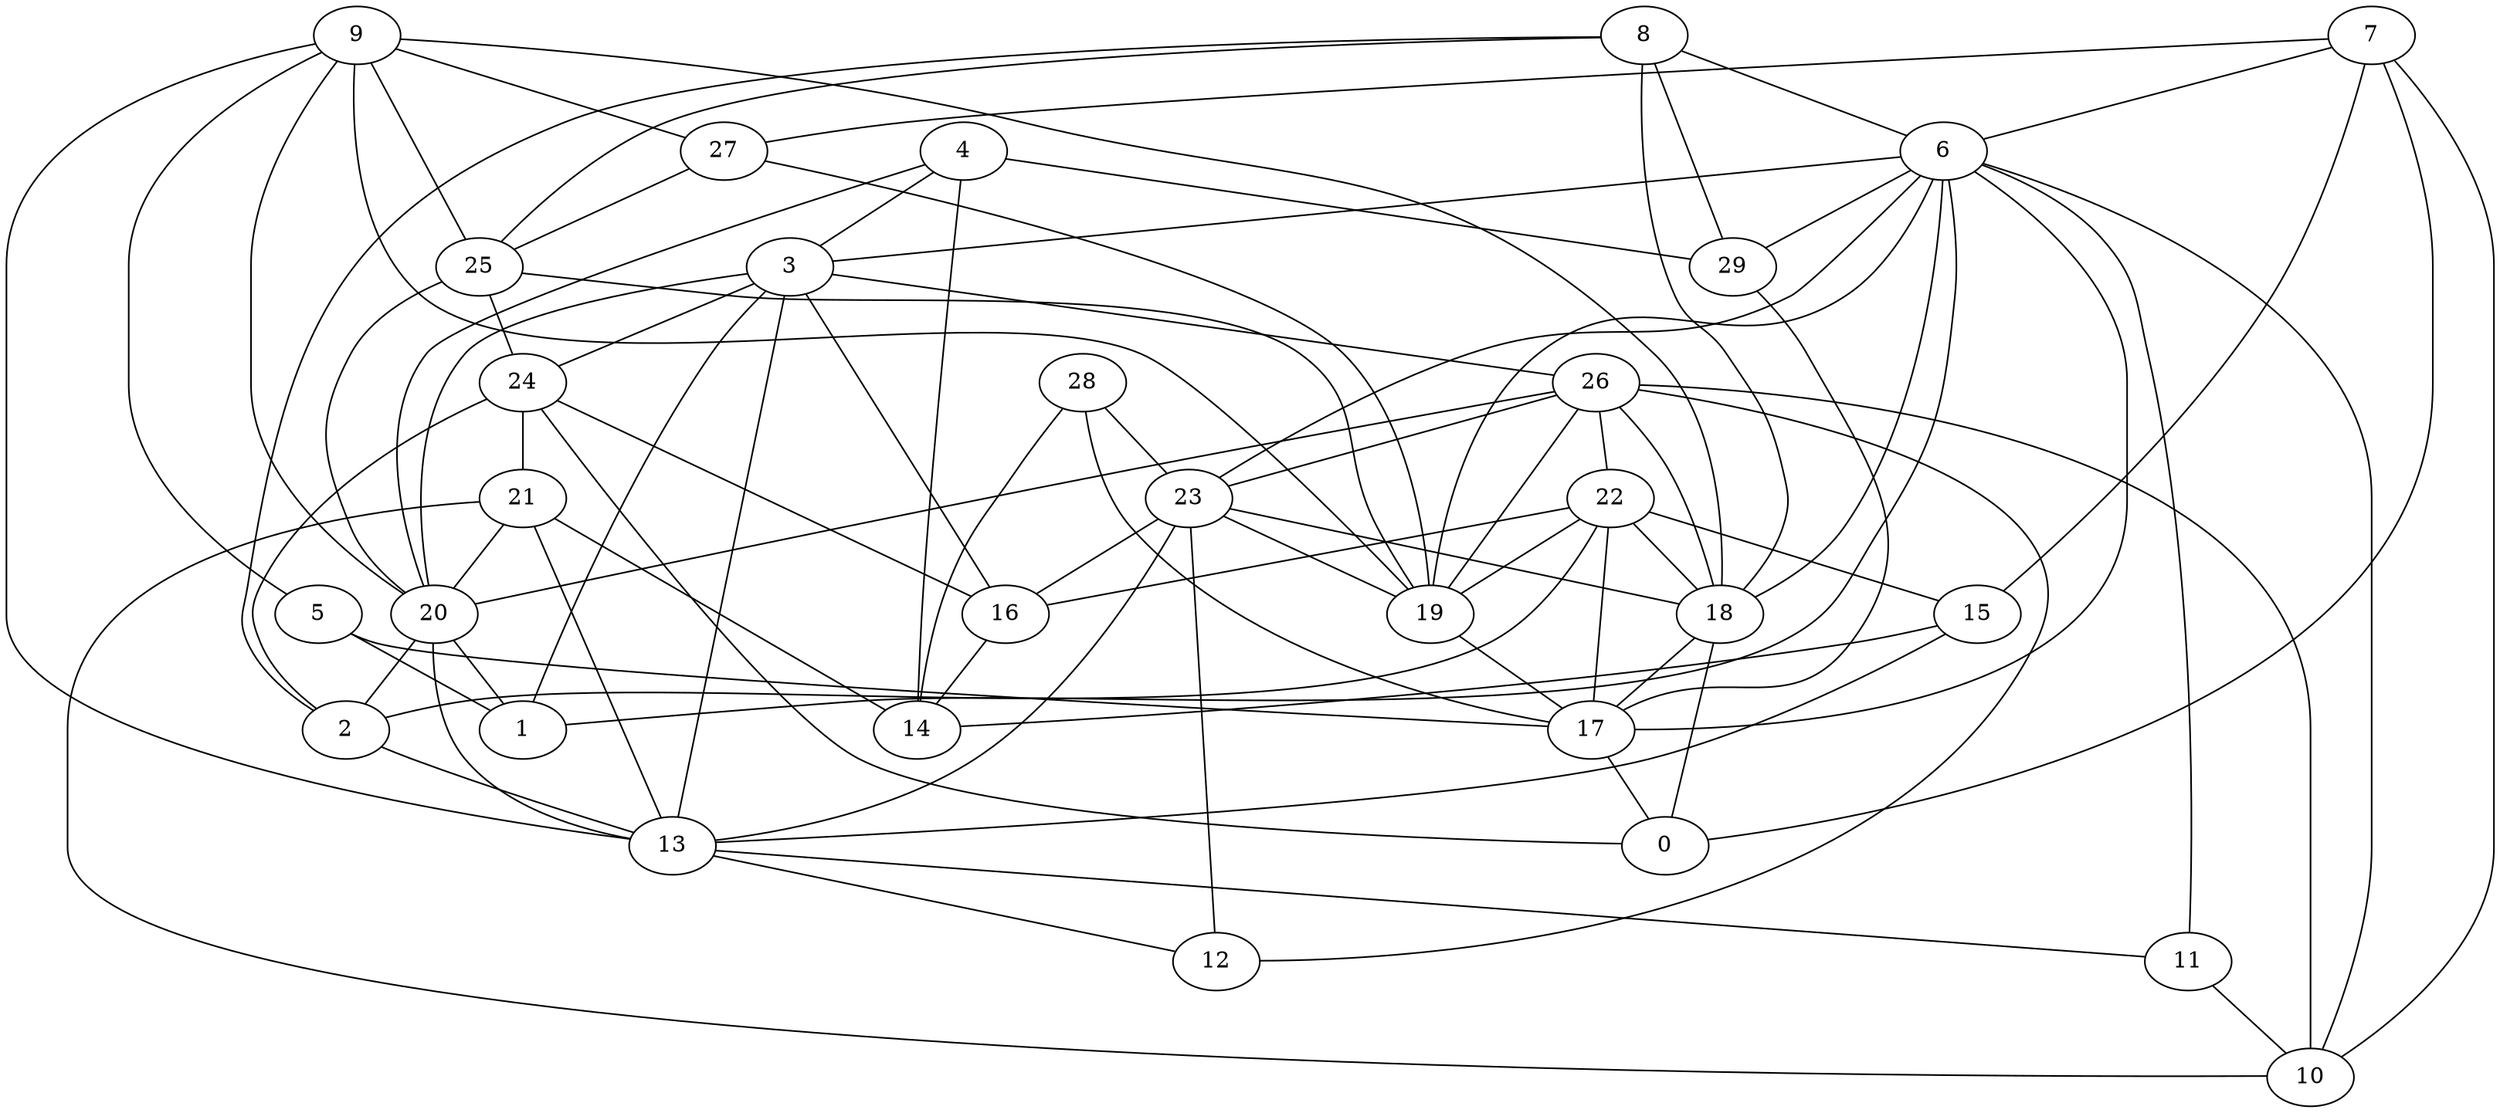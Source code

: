 digraph GG_graph {

subgraph G_graph {
edge [color = black]
"20" -> "1" [dir = none]
"20" -> "2" [dir = none]
"20" -> "13" [dir = none]
"26" -> "19" [dir = none]
"26" -> "10" [dir = none]
"26" -> "23" [dir = none]
"26" -> "22" [dir = none]
"26" -> "20" [dir = none]
"26" -> "18" [dir = none]
"26" -> "12" [dir = none]
"15" -> "13" [dir = none]
"15" -> "14" [dir = none]
"13" -> "12" [dir = none]
"13" -> "11" [dir = none]
"29" -> "17" [dir = none]
"17" -> "0" [dir = none]
"28" -> "17" [dir = none]
"28" -> "23" [dir = none]
"28" -> "14" [dir = none]
"16" -> "14" [dir = none]
"21" -> "10" [dir = none]
"21" -> "13" [dir = none]
"21" -> "20" [dir = none]
"21" -> "14" [dir = none]
"23" -> "12" [dir = none]
"23" -> "18" [dir = none]
"23" -> "16" [dir = none]
"23" -> "19" [dir = none]
"23" -> "13" [dir = none]
"22" -> "15" [dir = none]
"22" -> "18" [dir = none]
"22" -> "19" [dir = none]
"22" -> "2" [dir = none]
"22" -> "17" [dir = none]
"22" -> "16" [dir = none]
"9" -> "25" [dir = none]
"9" -> "13" [dir = none]
"9" -> "19" [dir = none]
"9" -> "27" [dir = none]
"9" -> "5" [dir = none]
"9" -> "18" [dir = none]
"9" -> "20" [dir = none]
"24" -> "0" [dir = none]
"24" -> "21" [dir = none]
"24" -> "16" [dir = none]
"24" -> "2" [dir = none]
"4" -> "3" [dir = none]
"4" -> "14" [dir = none]
"4" -> "20" [dir = none]
"4" -> "29" [dir = none]
"3" -> "24" [dir = none]
"3" -> "16" [dir = none]
"3" -> "20" [dir = none]
"3" -> "13" [dir = none]
"3" -> "26" [dir = none]
"3" -> "1" [dir = none]
"6" -> "19" [dir = none]
"6" -> "23" [dir = none]
"6" -> "11" [dir = none]
"6" -> "17" [dir = none]
"6" -> "1" [dir = none]
"6" -> "3" [dir = none]
"6" -> "18" [dir = none]
"6" -> "10" [dir = none]
"6" -> "29" [dir = none]
"19" -> "17" [dir = none]
"8" -> "2" [dir = none]
"8" -> "29" [dir = none]
"8" -> "25" [dir = none]
"8" -> "18" [dir = none]
"8" -> "6" [dir = none]
"18" -> "17" [dir = none]
"18" -> "0" [dir = none]
"11" -> "10" [dir = none]
"27" -> "25" [dir = none]
"27" -> "19" [dir = none]
"7" -> "27" [dir = none]
"7" -> "0" [dir = none]
"7" -> "10" [dir = none]
"7" -> "15" [dir = none]
"7" -> "6" [dir = none]
"5" -> "17" [dir = none]
"5" -> "1" [dir = none]
"2" -> "13" [dir = none]
"25" -> "24" [dir = none]
"25" -> "20" [dir = none]
"25" -> "19" [dir = none]
}

}
